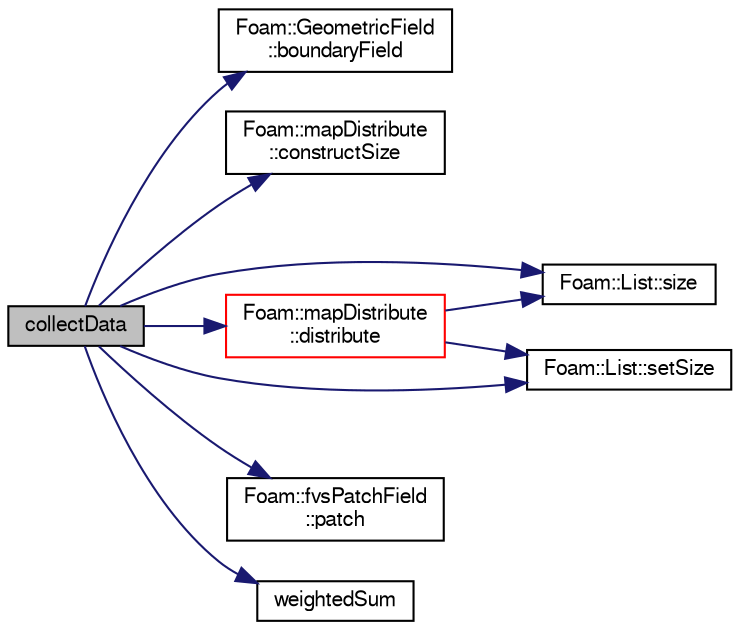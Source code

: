 digraph "collectData"
{
  bgcolor="transparent";
  edge [fontname="FreeSans",fontsize="10",labelfontname="FreeSans",labelfontsize="10"];
  node [fontname="FreeSans",fontsize="10",shape=record];
  rankdir="LR";
  Node66 [label="collectData",height=0.2,width=0.4,color="black", fillcolor="grey75", style="filled", fontcolor="black"];
  Node66 -> Node67 [color="midnightblue",fontsize="10",style="solid",fontname="FreeSans"];
  Node67 [label="Foam::GeometricField\l::boundaryField",height=0.2,width=0.4,color="black",URL="$a22434.html#a3c6c1a789b48ea0c5e8bff64f9c14f2d",tooltip="Return reference to GeometricBoundaryField. "];
  Node66 -> Node68 [color="midnightblue",fontsize="10",style="solid",fontname="FreeSans"];
  Node68 [label="Foam::mapDistribute\l::constructSize",height=0.2,width=0.4,color="black",URL="$a27362.html#aafa5c5eaac08986c309d43bb80c2ab1f",tooltip="Constructed data size. "];
  Node66 -> Node69 [color="midnightblue",fontsize="10",style="solid",fontname="FreeSans"];
  Node69 [label="Foam::mapDistribute\l::distribute",height=0.2,width=0.4,color="red",URL="$a27362.html#a33e0f8481eb68bf011731ec98e8f7c65",tooltip="Distribute data. Note:schedule only used for Pstream::scheduled. "];
  Node69 -> Node70 [color="midnightblue",fontsize="10",style="solid",fontname="FreeSans"];
  Node70 [label="Foam::List::size",height=0.2,width=0.4,color="black",URL="$a25694.html#a8a5f6fa29bd4b500caf186f60245b384",tooltip="Override size to be inconsistent with allocated storage. "];
  Node69 -> Node71 [color="midnightblue",fontsize="10",style="solid",fontname="FreeSans"];
  Node71 [label="Foam::List::setSize",height=0.2,width=0.4,color="black",URL="$a25694.html#aedb985ffeaf1bdbfeccc2a8730405703",tooltip="Reset size of List. "];
  Node66 -> Node120 [color="midnightblue",fontsize="10",style="solid",fontname="FreeSans"];
  Node120 [label="Foam::fvsPatchField\l::patch",height=0.2,width=0.4,color="black",URL="$a22426.html#aca0923a4611f6166ffd8fa14d81864a4",tooltip="Return patch. "];
  Node66 -> Node71 [color="midnightblue",fontsize="10",style="solid",fontname="FreeSans"];
  Node66 -> Node70 [color="midnightblue",fontsize="10",style="solid",fontname="FreeSans"];
  Node66 -> Node121 [color="midnightblue",fontsize="10",style="solid",fontname="FreeSans"];
  Node121 [label="weightedSum",height=0.2,width=0.4,color="black",URL="$a22746.html#af9c11a9c6ceeeb8ad97e784f783035bc",tooltip="Sum surface field contributions to create cell values. "];
}
